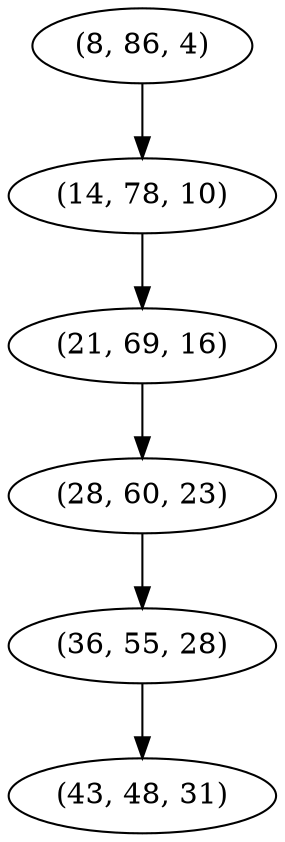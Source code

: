 digraph tree {
    "(8, 86, 4)";
    "(14, 78, 10)";
    "(21, 69, 16)";
    "(28, 60, 23)";
    "(36, 55, 28)";
    "(43, 48, 31)";
    "(8, 86, 4)" -> "(14, 78, 10)";
    "(14, 78, 10)" -> "(21, 69, 16)";
    "(21, 69, 16)" -> "(28, 60, 23)";
    "(28, 60, 23)" -> "(36, 55, 28)";
    "(36, 55, 28)" -> "(43, 48, 31)";
}
